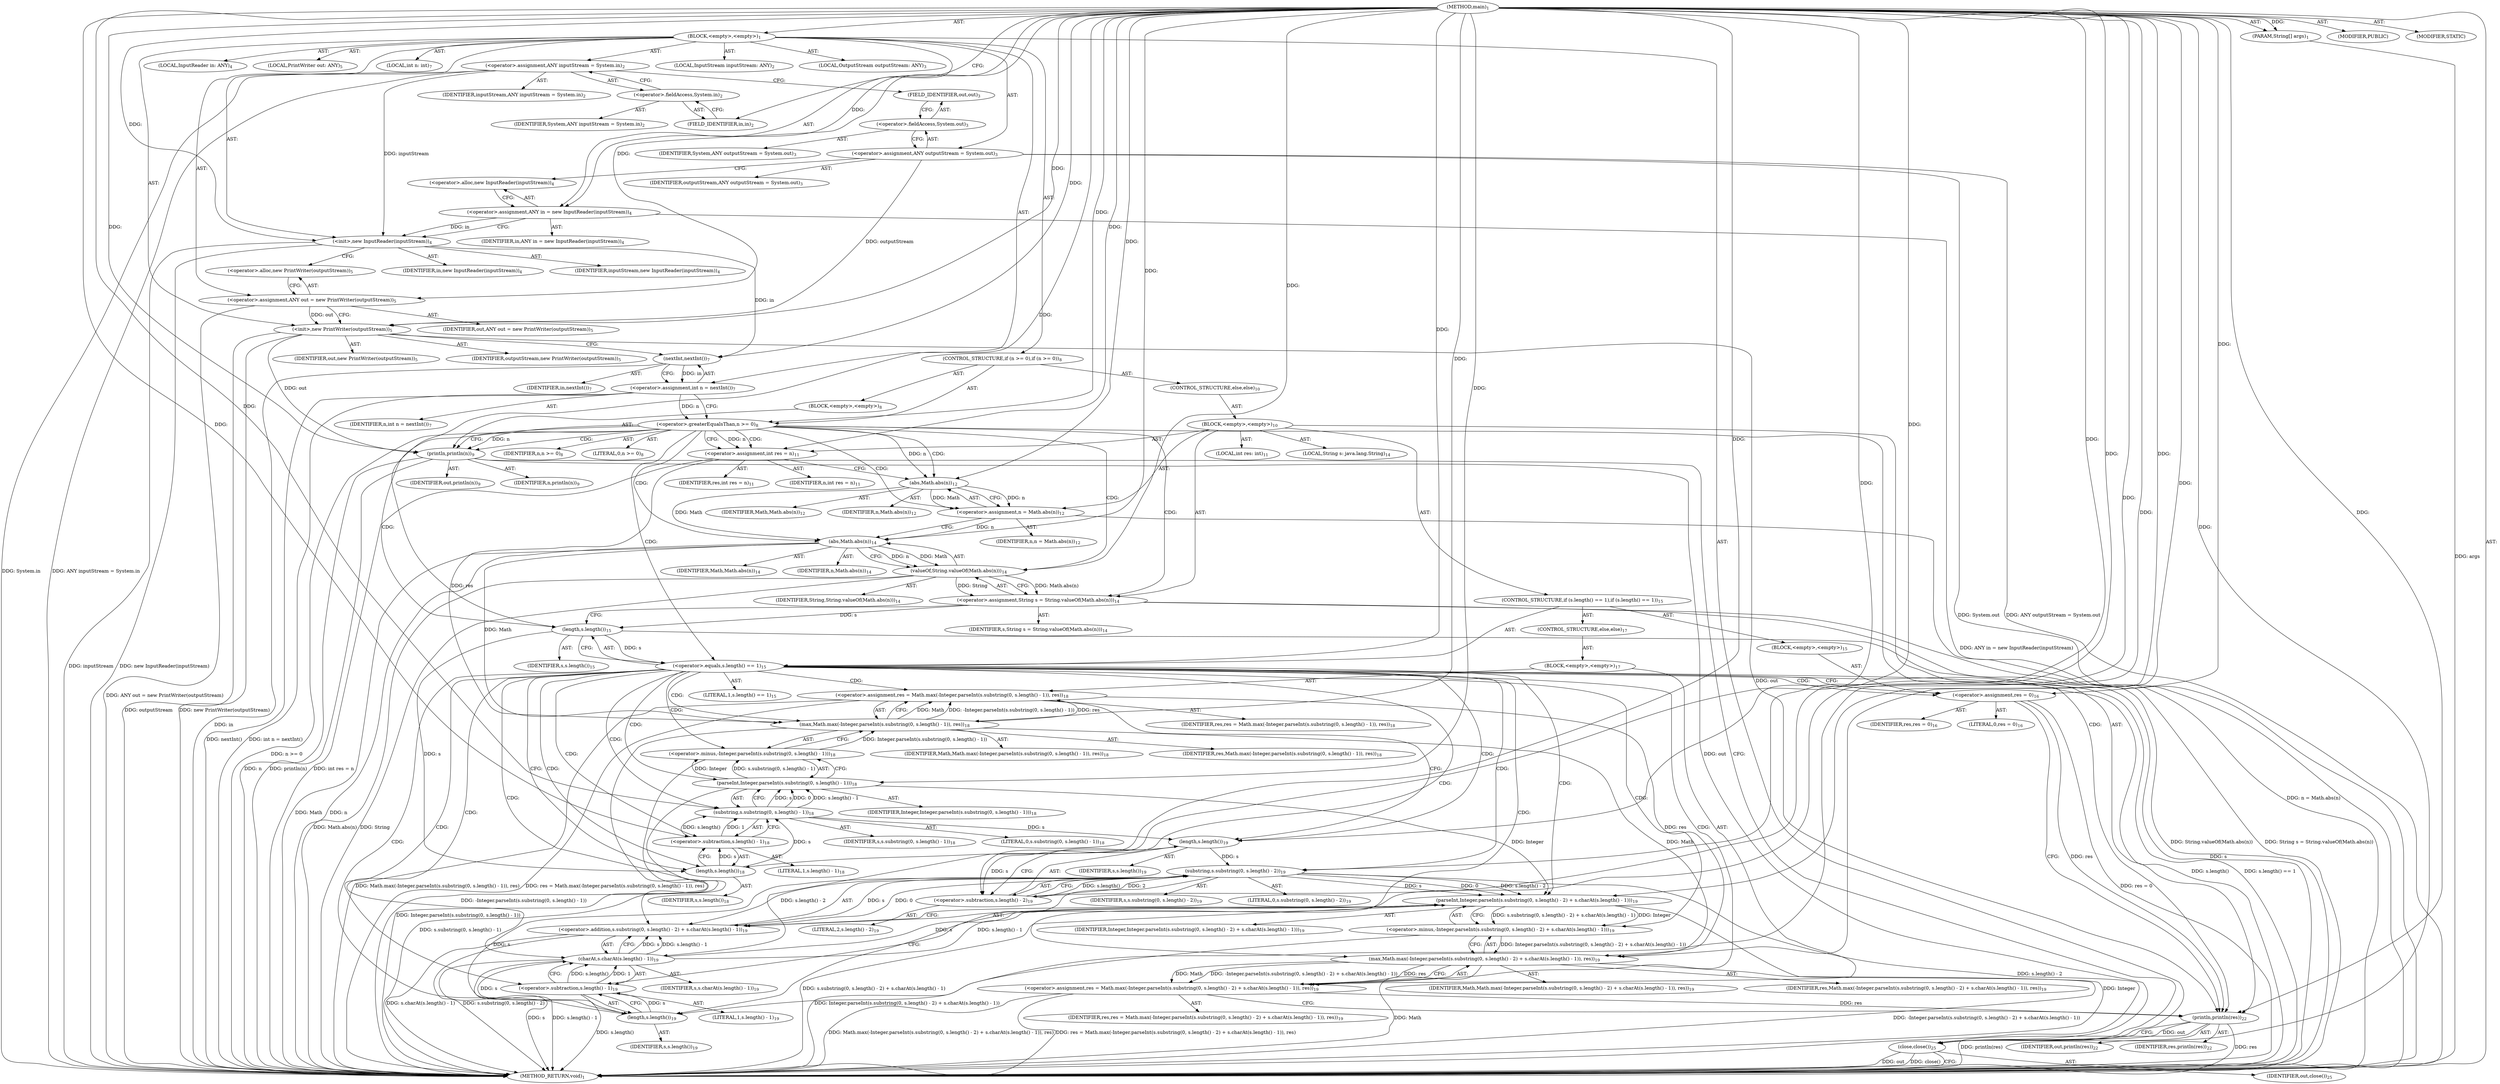 digraph "main" {  
"21" [label = <(METHOD,main)<SUB>1</SUB>> ]
"22" [label = <(PARAM,String[] args)<SUB>1</SUB>> ]
"23" [label = <(BLOCK,&lt;empty&gt;,&lt;empty&gt;)<SUB>1</SUB>> ]
"24" [label = <(LOCAL,InputStream inputStream: ANY)<SUB>2</SUB>> ]
"25" [label = <(&lt;operator&gt;.assignment,ANY inputStream = System.in)<SUB>2</SUB>> ]
"26" [label = <(IDENTIFIER,inputStream,ANY inputStream = System.in)<SUB>2</SUB>> ]
"27" [label = <(&lt;operator&gt;.fieldAccess,System.in)<SUB>2</SUB>> ]
"28" [label = <(IDENTIFIER,System,ANY inputStream = System.in)<SUB>2</SUB>> ]
"29" [label = <(FIELD_IDENTIFIER,in,in)<SUB>2</SUB>> ]
"30" [label = <(LOCAL,OutputStream outputStream: ANY)<SUB>3</SUB>> ]
"31" [label = <(&lt;operator&gt;.assignment,ANY outputStream = System.out)<SUB>3</SUB>> ]
"32" [label = <(IDENTIFIER,outputStream,ANY outputStream = System.out)<SUB>3</SUB>> ]
"33" [label = <(&lt;operator&gt;.fieldAccess,System.out)<SUB>3</SUB>> ]
"34" [label = <(IDENTIFIER,System,ANY outputStream = System.out)<SUB>3</SUB>> ]
"35" [label = <(FIELD_IDENTIFIER,out,out)<SUB>3</SUB>> ]
"4" [label = <(LOCAL,InputReader in: ANY)<SUB>4</SUB>> ]
"36" [label = <(&lt;operator&gt;.assignment,ANY in = new InputReader(inputStream))<SUB>4</SUB>> ]
"37" [label = <(IDENTIFIER,in,ANY in = new InputReader(inputStream))<SUB>4</SUB>> ]
"38" [label = <(&lt;operator&gt;.alloc,new InputReader(inputStream))<SUB>4</SUB>> ]
"39" [label = <(&lt;init&gt;,new InputReader(inputStream))<SUB>4</SUB>> ]
"3" [label = <(IDENTIFIER,in,new InputReader(inputStream))<SUB>4</SUB>> ]
"40" [label = <(IDENTIFIER,inputStream,new InputReader(inputStream))<SUB>4</SUB>> ]
"6" [label = <(LOCAL,PrintWriter out: ANY)<SUB>5</SUB>> ]
"41" [label = <(&lt;operator&gt;.assignment,ANY out = new PrintWriter(outputStream))<SUB>5</SUB>> ]
"42" [label = <(IDENTIFIER,out,ANY out = new PrintWriter(outputStream))<SUB>5</SUB>> ]
"43" [label = <(&lt;operator&gt;.alloc,new PrintWriter(outputStream))<SUB>5</SUB>> ]
"44" [label = <(&lt;init&gt;,new PrintWriter(outputStream))<SUB>5</SUB>> ]
"5" [label = <(IDENTIFIER,out,new PrintWriter(outputStream))<SUB>5</SUB>> ]
"45" [label = <(IDENTIFIER,outputStream,new PrintWriter(outputStream))<SUB>5</SUB>> ]
"46" [label = <(LOCAL,int n: int)<SUB>7</SUB>> ]
"47" [label = <(&lt;operator&gt;.assignment,int n = nextInt())<SUB>7</SUB>> ]
"48" [label = <(IDENTIFIER,n,int n = nextInt())<SUB>7</SUB>> ]
"49" [label = <(nextInt,nextInt())<SUB>7</SUB>> ]
"50" [label = <(IDENTIFIER,in,nextInt())<SUB>7</SUB>> ]
"51" [label = <(CONTROL_STRUCTURE,if (n &gt;= 0),if (n &gt;= 0))<SUB>8</SUB>> ]
"52" [label = <(&lt;operator&gt;.greaterEqualsThan,n &gt;= 0)<SUB>8</SUB>> ]
"53" [label = <(IDENTIFIER,n,n &gt;= 0)<SUB>8</SUB>> ]
"54" [label = <(LITERAL,0,n &gt;= 0)<SUB>8</SUB>> ]
"55" [label = <(BLOCK,&lt;empty&gt;,&lt;empty&gt;)<SUB>8</SUB>> ]
"56" [label = <(println,println(n))<SUB>9</SUB>> ]
"57" [label = <(IDENTIFIER,out,println(n))<SUB>9</SUB>> ]
"58" [label = <(IDENTIFIER,n,println(n))<SUB>9</SUB>> ]
"59" [label = <(CONTROL_STRUCTURE,else,else)<SUB>10</SUB>> ]
"60" [label = <(BLOCK,&lt;empty&gt;,&lt;empty&gt;)<SUB>10</SUB>> ]
"61" [label = <(LOCAL,int res: int)<SUB>11</SUB>> ]
"62" [label = <(&lt;operator&gt;.assignment,int res = n)<SUB>11</SUB>> ]
"63" [label = <(IDENTIFIER,res,int res = n)<SUB>11</SUB>> ]
"64" [label = <(IDENTIFIER,n,int res = n)<SUB>11</SUB>> ]
"65" [label = <(&lt;operator&gt;.assignment,n = Math.abs(n))<SUB>12</SUB>> ]
"66" [label = <(IDENTIFIER,n,n = Math.abs(n))<SUB>12</SUB>> ]
"67" [label = <(abs,Math.abs(n))<SUB>12</SUB>> ]
"68" [label = <(IDENTIFIER,Math,Math.abs(n))<SUB>12</SUB>> ]
"69" [label = <(IDENTIFIER,n,Math.abs(n))<SUB>12</SUB>> ]
"70" [label = <(LOCAL,String s: java.lang.String)<SUB>14</SUB>> ]
"71" [label = <(&lt;operator&gt;.assignment,String s = String.valueOf(Math.abs(n)))<SUB>14</SUB>> ]
"72" [label = <(IDENTIFIER,s,String s = String.valueOf(Math.abs(n)))<SUB>14</SUB>> ]
"73" [label = <(valueOf,String.valueOf(Math.abs(n)))<SUB>14</SUB>> ]
"74" [label = <(IDENTIFIER,String,String.valueOf(Math.abs(n)))<SUB>14</SUB>> ]
"75" [label = <(abs,Math.abs(n))<SUB>14</SUB>> ]
"76" [label = <(IDENTIFIER,Math,Math.abs(n))<SUB>14</SUB>> ]
"77" [label = <(IDENTIFIER,n,Math.abs(n))<SUB>14</SUB>> ]
"78" [label = <(CONTROL_STRUCTURE,if (s.length() == 1),if (s.length() == 1))<SUB>15</SUB>> ]
"79" [label = <(&lt;operator&gt;.equals,s.length() == 1)<SUB>15</SUB>> ]
"80" [label = <(length,s.length())<SUB>15</SUB>> ]
"81" [label = <(IDENTIFIER,s,s.length())<SUB>15</SUB>> ]
"82" [label = <(LITERAL,1,s.length() == 1)<SUB>15</SUB>> ]
"83" [label = <(BLOCK,&lt;empty&gt;,&lt;empty&gt;)<SUB>15</SUB>> ]
"84" [label = <(&lt;operator&gt;.assignment,res = 0)<SUB>16</SUB>> ]
"85" [label = <(IDENTIFIER,res,res = 0)<SUB>16</SUB>> ]
"86" [label = <(LITERAL,0,res = 0)<SUB>16</SUB>> ]
"87" [label = <(CONTROL_STRUCTURE,else,else)<SUB>17</SUB>> ]
"88" [label = <(BLOCK,&lt;empty&gt;,&lt;empty&gt;)<SUB>17</SUB>> ]
"89" [label = <(&lt;operator&gt;.assignment,res = Math.max(-Integer.parseInt(s.substring(0, s.length() - 1)), res))<SUB>18</SUB>> ]
"90" [label = <(IDENTIFIER,res,res = Math.max(-Integer.parseInt(s.substring(0, s.length() - 1)), res))<SUB>18</SUB>> ]
"91" [label = <(max,Math.max(-Integer.parseInt(s.substring(0, s.length() - 1)), res))<SUB>18</SUB>> ]
"92" [label = <(IDENTIFIER,Math,Math.max(-Integer.parseInt(s.substring(0, s.length() - 1)), res))<SUB>18</SUB>> ]
"93" [label = <(&lt;operator&gt;.minus,-Integer.parseInt(s.substring(0, s.length() - 1)))<SUB>18</SUB>> ]
"94" [label = <(parseInt,Integer.parseInt(s.substring(0, s.length() - 1)))<SUB>18</SUB>> ]
"95" [label = <(IDENTIFIER,Integer,Integer.parseInt(s.substring(0, s.length() - 1)))<SUB>18</SUB>> ]
"96" [label = <(substring,s.substring(0, s.length() - 1))<SUB>18</SUB>> ]
"97" [label = <(IDENTIFIER,s,s.substring(0, s.length() - 1))<SUB>18</SUB>> ]
"98" [label = <(LITERAL,0,s.substring(0, s.length() - 1))<SUB>18</SUB>> ]
"99" [label = <(&lt;operator&gt;.subtraction,s.length() - 1)<SUB>18</SUB>> ]
"100" [label = <(length,s.length())<SUB>18</SUB>> ]
"101" [label = <(IDENTIFIER,s,s.length())<SUB>18</SUB>> ]
"102" [label = <(LITERAL,1,s.length() - 1)<SUB>18</SUB>> ]
"103" [label = <(IDENTIFIER,res,Math.max(-Integer.parseInt(s.substring(0, s.length() - 1)), res))<SUB>18</SUB>> ]
"104" [label = <(&lt;operator&gt;.assignment,res = Math.max(-Integer.parseInt(s.substring(0, s.length() - 2) + s.charAt(s.length() - 1)), res))<SUB>19</SUB>> ]
"105" [label = <(IDENTIFIER,res,res = Math.max(-Integer.parseInt(s.substring(0, s.length() - 2) + s.charAt(s.length() - 1)), res))<SUB>19</SUB>> ]
"106" [label = <(max,Math.max(-Integer.parseInt(s.substring(0, s.length() - 2) + s.charAt(s.length() - 1)), res))<SUB>19</SUB>> ]
"107" [label = <(IDENTIFIER,Math,Math.max(-Integer.parseInt(s.substring(0, s.length() - 2) + s.charAt(s.length() - 1)), res))<SUB>19</SUB>> ]
"108" [label = <(&lt;operator&gt;.minus,-Integer.parseInt(s.substring(0, s.length() - 2) + s.charAt(s.length() - 1)))<SUB>19</SUB>> ]
"109" [label = <(parseInt,Integer.parseInt(s.substring(0, s.length() - 2) + s.charAt(s.length() - 1)))<SUB>19</SUB>> ]
"110" [label = <(IDENTIFIER,Integer,Integer.parseInt(s.substring(0, s.length() - 2) + s.charAt(s.length() - 1)))<SUB>19</SUB>> ]
"111" [label = <(&lt;operator&gt;.addition,s.substring(0, s.length() - 2) + s.charAt(s.length() - 1))<SUB>19</SUB>> ]
"112" [label = <(substring,s.substring(0, s.length() - 2))<SUB>19</SUB>> ]
"113" [label = <(IDENTIFIER,s,s.substring(0, s.length() - 2))<SUB>19</SUB>> ]
"114" [label = <(LITERAL,0,s.substring(0, s.length() - 2))<SUB>19</SUB>> ]
"115" [label = <(&lt;operator&gt;.subtraction,s.length() - 2)<SUB>19</SUB>> ]
"116" [label = <(length,s.length())<SUB>19</SUB>> ]
"117" [label = <(IDENTIFIER,s,s.length())<SUB>19</SUB>> ]
"118" [label = <(LITERAL,2,s.length() - 2)<SUB>19</SUB>> ]
"119" [label = <(charAt,s.charAt(s.length() - 1))<SUB>19</SUB>> ]
"120" [label = <(IDENTIFIER,s,s.charAt(s.length() - 1))<SUB>19</SUB>> ]
"121" [label = <(&lt;operator&gt;.subtraction,s.length() - 1)<SUB>19</SUB>> ]
"122" [label = <(length,s.length())<SUB>19</SUB>> ]
"123" [label = <(IDENTIFIER,s,s.length())<SUB>19</SUB>> ]
"124" [label = <(LITERAL,1,s.length() - 1)<SUB>19</SUB>> ]
"125" [label = <(IDENTIFIER,res,Math.max(-Integer.parseInt(s.substring(0, s.length() - 2) + s.charAt(s.length() - 1)), res))<SUB>19</SUB>> ]
"126" [label = <(println,println(res))<SUB>22</SUB>> ]
"127" [label = <(IDENTIFIER,out,println(res))<SUB>22</SUB>> ]
"128" [label = <(IDENTIFIER,res,println(res))<SUB>22</SUB>> ]
"129" [label = <(close,close())<SUB>25</SUB>> ]
"130" [label = <(IDENTIFIER,out,close())<SUB>25</SUB>> ]
"131" [label = <(MODIFIER,PUBLIC)> ]
"132" [label = <(MODIFIER,STATIC)> ]
"133" [label = <(METHOD_RETURN,void)<SUB>1</SUB>> ]
  "21" -> "22"  [ label = "AST: "] 
  "21" -> "23"  [ label = "AST: "] 
  "21" -> "131"  [ label = "AST: "] 
  "21" -> "132"  [ label = "AST: "] 
  "21" -> "133"  [ label = "AST: "] 
  "23" -> "24"  [ label = "AST: "] 
  "23" -> "25"  [ label = "AST: "] 
  "23" -> "30"  [ label = "AST: "] 
  "23" -> "31"  [ label = "AST: "] 
  "23" -> "4"  [ label = "AST: "] 
  "23" -> "36"  [ label = "AST: "] 
  "23" -> "39"  [ label = "AST: "] 
  "23" -> "6"  [ label = "AST: "] 
  "23" -> "41"  [ label = "AST: "] 
  "23" -> "44"  [ label = "AST: "] 
  "23" -> "46"  [ label = "AST: "] 
  "23" -> "47"  [ label = "AST: "] 
  "23" -> "51"  [ label = "AST: "] 
  "23" -> "129"  [ label = "AST: "] 
  "25" -> "26"  [ label = "AST: "] 
  "25" -> "27"  [ label = "AST: "] 
  "27" -> "28"  [ label = "AST: "] 
  "27" -> "29"  [ label = "AST: "] 
  "31" -> "32"  [ label = "AST: "] 
  "31" -> "33"  [ label = "AST: "] 
  "33" -> "34"  [ label = "AST: "] 
  "33" -> "35"  [ label = "AST: "] 
  "36" -> "37"  [ label = "AST: "] 
  "36" -> "38"  [ label = "AST: "] 
  "39" -> "3"  [ label = "AST: "] 
  "39" -> "40"  [ label = "AST: "] 
  "41" -> "42"  [ label = "AST: "] 
  "41" -> "43"  [ label = "AST: "] 
  "44" -> "5"  [ label = "AST: "] 
  "44" -> "45"  [ label = "AST: "] 
  "47" -> "48"  [ label = "AST: "] 
  "47" -> "49"  [ label = "AST: "] 
  "49" -> "50"  [ label = "AST: "] 
  "51" -> "52"  [ label = "AST: "] 
  "51" -> "55"  [ label = "AST: "] 
  "51" -> "59"  [ label = "AST: "] 
  "52" -> "53"  [ label = "AST: "] 
  "52" -> "54"  [ label = "AST: "] 
  "55" -> "56"  [ label = "AST: "] 
  "56" -> "57"  [ label = "AST: "] 
  "56" -> "58"  [ label = "AST: "] 
  "59" -> "60"  [ label = "AST: "] 
  "60" -> "61"  [ label = "AST: "] 
  "60" -> "62"  [ label = "AST: "] 
  "60" -> "65"  [ label = "AST: "] 
  "60" -> "70"  [ label = "AST: "] 
  "60" -> "71"  [ label = "AST: "] 
  "60" -> "78"  [ label = "AST: "] 
  "60" -> "126"  [ label = "AST: "] 
  "62" -> "63"  [ label = "AST: "] 
  "62" -> "64"  [ label = "AST: "] 
  "65" -> "66"  [ label = "AST: "] 
  "65" -> "67"  [ label = "AST: "] 
  "67" -> "68"  [ label = "AST: "] 
  "67" -> "69"  [ label = "AST: "] 
  "71" -> "72"  [ label = "AST: "] 
  "71" -> "73"  [ label = "AST: "] 
  "73" -> "74"  [ label = "AST: "] 
  "73" -> "75"  [ label = "AST: "] 
  "75" -> "76"  [ label = "AST: "] 
  "75" -> "77"  [ label = "AST: "] 
  "78" -> "79"  [ label = "AST: "] 
  "78" -> "83"  [ label = "AST: "] 
  "78" -> "87"  [ label = "AST: "] 
  "79" -> "80"  [ label = "AST: "] 
  "79" -> "82"  [ label = "AST: "] 
  "80" -> "81"  [ label = "AST: "] 
  "83" -> "84"  [ label = "AST: "] 
  "84" -> "85"  [ label = "AST: "] 
  "84" -> "86"  [ label = "AST: "] 
  "87" -> "88"  [ label = "AST: "] 
  "88" -> "89"  [ label = "AST: "] 
  "88" -> "104"  [ label = "AST: "] 
  "89" -> "90"  [ label = "AST: "] 
  "89" -> "91"  [ label = "AST: "] 
  "91" -> "92"  [ label = "AST: "] 
  "91" -> "93"  [ label = "AST: "] 
  "91" -> "103"  [ label = "AST: "] 
  "93" -> "94"  [ label = "AST: "] 
  "94" -> "95"  [ label = "AST: "] 
  "94" -> "96"  [ label = "AST: "] 
  "96" -> "97"  [ label = "AST: "] 
  "96" -> "98"  [ label = "AST: "] 
  "96" -> "99"  [ label = "AST: "] 
  "99" -> "100"  [ label = "AST: "] 
  "99" -> "102"  [ label = "AST: "] 
  "100" -> "101"  [ label = "AST: "] 
  "104" -> "105"  [ label = "AST: "] 
  "104" -> "106"  [ label = "AST: "] 
  "106" -> "107"  [ label = "AST: "] 
  "106" -> "108"  [ label = "AST: "] 
  "106" -> "125"  [ label = "AST: "] 
  "108" -> "109"  [ label = "AST: "] 
  "109" -> "110"  [ label = "AST: "] 
  "109" -> "111"  [ label = "AST: "] 
  "111" -> "112"  [ label = "AST: "] 
  "111" -> "119"  [ label = "AST: "] 
  "112" -> "113"  [ label = "AST: "] 
  "112" -> "114"  [ label = "AST: "] 
  "112" -> "115"  [ label = "AST: "] 
  "115" -> "116"  [ label = "AST: "] 
  "115" -> "118"  [ label = "AST: "] 
  "116" -> "117"  [ label = "AST: "] 
  "119" -> "120"  [ label = "AST: "] 
  "119" -> "121"  [ label = "AST: "] 
  "121" -> "122"  [ label = "AST: "] 
  "121" -> "124"  [ label = "AST: "] 
  "122" -> "123"  [ label = "AST: "] 
  "126" -> "127"  [ label = "AST: "] 
  "126" -> "128"  [ label = "AST: "] 
  "129" -> "130"  [ label = "AST: "] 
  "25" -> "35"  [ label = "CFG: "] 
  "31" -> "38"  [ label = "CFG: "] 
  "36" -> "39"  [ label = "CFG: "] 
  "39" -> "43"  [ label = "CFG: "] 
  "41" -> "44"  [ label = "CFG: "] 
  "44" -> "49"  [ label = "CFG: "] 
  "47" -> "52"  [ label = "CFG: "] 
  "129" -> "133"  [ label = "CFG: "] 
  "27" -> "25"  [ label = "CFG: "] 
  "33" -> "31"  [ label = "CFG: "] 
  "38" -> "36"  [ label = "CFG: "] 
  "43" -> "41"  [ label = "CFG: "] 
  "49" -> "47"  [ label = "CFG: "] 
  "52" -> "56"  [ label = "CFG: "] 
  "52" -> "62"  [ label = "CFG: "] 
  "29" -> "27"  [ label = "CFG: "] 
  "35" -> "33"  [ label = "CFG: "] 
  "56" -> "129"  [ label = "CFG: "] 
  "62" -> "67"  [ label = "CFG: "] 
  "65" -> "75"  [ label = "CFG: "] 
  "71" -> "80"  [ label = "CFG: "] 
  "126" -> "129"  [ label = "CFG: "] 
  "67" -> "65"  [ label = "CFG: "] 
  "73" -> "71"  [ label = "CFG: "] 
  "79" -> "84"  [ label = "CFG: "] 
  "79" -> "100"  [ label = "CFG: "] 
  "75" -> "73"  [ label = "CFG: "] 
  "80" -> "79"  [ label = "CFG: "] 
  "84" -> "126"  [ label = "CFG: "] 
  "89" -> "116"  [ label = "CFG: "] 
  "104" -> "126"  [ label = "CFG: "] 
  "91" -> "89"  [ label = "CFG: "] 
  "106" -> "104"  [ label = "CFG: "] 
  "93" -> "91"  [ label = "CFG: "] 
  "108" -> "106"  [ label = "CFG: "] 
  "94" -> "93"  [ label = "CFG: "] 
  "109" -> "108"  [ label = "CFG: "] 
  "96" -> "94"  [ label = "CFG: "] 
  "111" -> "109"  [ label = "CFG: "] 
  "99" -> "96"  [ label = "CFG: "] 
  "112" -> "122"  [ label = "CFG: "] 
  "119" -> "111"  [ label = "CFG: "] 
  "100" -> "99"  [ label = "CFG: "] 
  "115" -> "112"  [ label = "CFG: "] 
  "121" -> "119"  [ label = "CFG: "] 
  "116" -> "115"  [ label = "CFG: "] 
  "122" -> "121"  [ label = "CFG: "] 
  "21" -> "29"  [ label = "CFG: "] 
  "22" -> "133"  [ label = "DDG: args"] 
  "25" -> "133"  [ label = "DDG: System.in"] 
  "25" -> "133"  [ label = "DDG: ANY inputStream = System.in"] 
  "31" -> "133"  [ label = "DDG: System.out"] 
  "31" -> "133"  [ label = "DDG: ANY outputStream = System.out"] 
  "36" -> "133"  [ label = "DDG: ANY in = new InputReader(inputStream)"] 
  "39" -> "133"  [ label = "DDG: inputStream"] 
  "39" -> "133"  [ label = "DDG: new InputReader(inputStream)"] 
  "41" -> "133"  [ label = "DDG: ANY out = new PrintWriter(outputStream)"] 
  "44" -> "133"  [ label = "DDG: outputStream"] 
  "44" -> "133"  [ label = "DDG: new PrintWriter(outputStream)"] 
  "49" -> "133"  [ label = "DDG: in"] 
  "47" -> "133"  [ label = "DDG: nextInt()"] 
  "47" -> "133"  [ label = "DDG: int n = nextInt()"] 
  "52" -> "133"  [ label = "DDG: n &gt;= 0"] 
  "62" -> "133"  [ label = "DDG: int res = n"] 
  "65" -> "133"  [ label = "DDG: n = Math.abs(n)"] 
  "75" -> "133"  [ label = "DDG: Math"] 
  "75" -> "133"  [ label = "DDG: n"] 
  "73" -> "133"  [ label = "DDG: Math.abs(n)"] 
  "71" -> "133"  [ label = "DDG: String.valueOf(Math.abs(n))"] 
  "71" -> "133"  [ label = "DDG: String s = String.valueOf(Math.abs(n))"] 
  "80" -> "133"  [ label = "DDG: s"] 
  "79" -> "133"  [ label = "DDG: s.length()"] 
  "79" -> "133"  [ label = "DDG: s.length() == 1"] 
  "94" -> "133"  [ label = "DDG: s.substring(0, s.length() - 1)"] 
  "93" -> "133"  [ label = "DDG: Integer.parseInt(s.substring(0, s.length() - 1))"] 
  "91" -> "133"  [ label = "DDG: -Integer.parseInt(s.substring(0, s.length() - 1))"] 
  "89" -> "133"  [ label = "DDG: Math.max(-Integer.parseInt(s.substring(0, s.length() - 1)), res)"] 
  "89" -> "133"  [ label = "DDG: res = Math.max(-Integer.parseInt(s.substring(0, s.length() - 1)), res)"] 
  "106" -> "133"  [ label = "DDG: Math"] 
  "109" -> "133"  [ label = "DDG: Integer"] 
  "112" -> "133"  [ label = "DDG: s.length() - 2"] 
  "111" -> "133"  [ label = "DDG: s.substring(0, s.length() - 2)"] 
  "119" -> "133"  [ label = "DDG: s"] 
  "121" -> "133"  [ label = "DDG: s.length()"] 
  "119" -> "133"  [ label = "DDG: s.length() - 1"] 
  "111" -> "133"  [ label = "DDG: s.charAt(s.length() - 1)"] 
  "109" -> "133"  [ label = "DDG: s.substring(0, s.length() - 2) + s.charAt(s.length() - 1)"] 
  "108" -> "133"  [ label = "DDG: Integer.parseInt(s.substring(0, s.length() - 2) + s.charAt(s.length() - 1))"] 
  "106" -> "133"  [ label = "DDG: -Integer.parseInt(s.substring(0, s.length() - 2) + s.charAt(s.length() - 1))"] 
  "104" -> "133"  [ label = "DDG: Math.max(-Integer.parseInt(s.substring(0, s.length() - 2) + s.charAt(s.length() - 1)), res)"] 
  "104" -> "133"  [ label = "DDG: res = Math.max(-Integer.parseInt(s.substring(0, s.length() - 2) + s.charAt(s.length() - 1)), res)"] 
  "84" -> "133"  [ label = "DDG: res = 0"] 
  "126" -> "133"  [ label = "DDG: res"] 
  "126" -> "133"  [ label = "DDG: println(res)"] 
  "56" -> "133"  [ label = "DDG: n"] 
  "56" -> "133"  [ label = "DDG: println(n)"] 
  "129" -> "133"  [ label = "DDG: out"] 
  "129" -> "133"  [ label = "DDG: close()"] 
  "73" -> "133"  [ label = "DDG: String"] 
  "21" -> "22"  [ label = "DDG: "] 
  "21" -> "36"  [ label = "DDG: "] 
  "21" -> "41"  [ label = "DDG: "] 
  "49" -> "47"  [ label = "DDG: in"] 
  "36" -> "39"  [ label = "DDG: in"] 
  "21" -> "39"  [ label = "DDG: "] 
  "25" -> "39"  [ label = "DDG: inputStream"] 
  "41" -> "44"  [ label = "DDG: out"] 
  "21" -> "44"  [ label = "DDG: "] 
  "31" -> "44"  [ label = "DDG: outputStream"] 
  "126" -> "129"  [ label = "DDG: out"] 
  "56" -> "129"  [ label = "DDG: out"] 
  "21" -> "129"  [ label = "DDG: "] 
  "39" -> "49"  [ label = "DDG: in"] 
  "21" -> "49"  [ label = "DDG: "] 
  "47" -> "52"  [ label = "DDG: n"] 
  "21" -> "52"  [ label = "DDG: "] 
  "44" -> "56"  [ label = "DDG: out"] 
  "21" -> "56"  [ label = "DDG: "] 
  "52" -> "56"  [ label = "DDG: n"] 
  "52" -> "62"  [ label = "DDG: n"] 
  "21" -> "62"  [ label = "DDG: "] 
  "67" -> "65"  [ label = "DDG: Math"] 
  "67" -> "65"  [ label = "DDG: n"] 
  "73" -> "71"  [ label = "DDG: String"] 
  "73" -> "71"  [ label = "DDG: Math.abs(n)"] 
  "44" -> "126"  [ label = "DDG: out"] 
  "21" -> "126"  [ label = "DDG: "] 
  "104" -> "126"  [ label = "DDG: res"] 
  "84" -> "126"  [ label = "DDG: res"] 
  "21" -> "67"  [ label = "DDG: "] 
  "52" -> "67"  [ label = "DDG: n"] 
  "21" -> "73"  [ label = "DDG: "] 
  "75" -> "73"  [ label = "DDG: Math"] 
  "75" -> "73"  [ label = "DDG: n"] 
  "80" -> "79"  [ label = "DDG: s"] 
  "21" -> "79"  [ label = "DDG: "] 
  "21" -> "84"  [ label = "DDG: "] 
  "67" -> "75"  [ label = "DDG: Math"] 
  "21" -> "75"  [ label = "DDG: "] 
  "65" -> "75"  [ label = "DDG: n"] 
  "71" -> "80"  [ label = "DDG: s"] 
  "21" -> "80"  [ label = "DDG: "] 
  "91" -> "89"  [ label = "DDG: Math"] 
  "91" -> "89"  [ label = "DDG: -Integer.parseInt(s.substring(0, s.length() - 1))"] 
  "91" -> "89"  [ label = "DDG: res"] 
  "106" -> "104"  [ label = "DDG: Math"] 
  "106" -> "104"  [ label = "DDG: -Integer.parseInt(s.substring(0, s.length() - 2) + s.charAt(s.length() - 1))"] 
  "106" -> "104"  [ label = "DDG: res"] 
  "75" -> "91"  [ label = "DDG: Math"] 
  "21" -> "91"  [ label = "DDG: "] 
  "93" -> "91"  [ label = "DDG: Integer.parseInt(s.substring(0, s.length() - 1))"] 
  "62" -> "91"  [ label = "DDG: res"] 
  "91" -> "106"  [ label = "DDG: Math"] 
  "21" -> "106"  [ label = "DDG: "] 
  "108" -> "106"  [ label = "DDG: Integer.parseInt(s.substring(0, s.length() - 2) + s.charAt(s.length() - 1))"] 
  "89" -> "106"  [ label = "DDG: res"] 
  "94" -> "93"  [ label = "DDG: Integer"] 
  "94" -> "93"  [ label = "DDG: s.substring(0, s.length() - 1)"] 
  "109" -> "108"  [ label = "DDG: Integer"] 
  "109" -> "108"  [ label = "DDG: s.substring(0, s.length() - 2) + s.charAt(s.length() - 1)"] 
  "21" -> "94"  [ label = "DDG: "] 
  "96" -> "94"  [ label = "DDG: s"] 
  "96" -> "94"  [ label = "DDG: 0"] 
  "96" -> "94"  [ label = "DDG: s.length() - 1"] 
  "94" -> "109"  [ label = "DDG: Integer"] 
  "21" -> "109"  [ label = "DDG: "] 
  "112" -> "109"  [ label = "DDG: s"] 
  "112" -> "109"  [ label = "DDG: 0"] 
  "112" -> "109"  [ label = "DDG: s.length() - 2"] 
  "119" -> "109"  [ label = "DDG: s"] 
  "119" -> "109"  [ label = "DDG: s.length() - 1"] 
  "100" -> "96"  [ label = "DDG: s"] 
  "21" -> "96"  [ label = "DDG: "] 
  "99" -> "96"  [ label = "DDG: s.length()"] 
  "99" -> "96"  [ label = "DDG: 1"] 
  "112" -> "111"  [ label = "DDG: s"] 
  "112" -> "111"  [ label = "DDG: 0"] 
  "112" -> "111"  [ label = "DDG: s.length() - 2"] 
  "119" -> "111"  [ label = "DDG: s"] 
  "119" -> "111"  [ label = "DDG: s.length() - 1"] 
  "100" -> "99"  [ label = "DDG: s"] 
  "21" -> "99"  [ label = "DDG: "] 
  "116" -> "112"  [ label = "DDG: s"] 
  "21" -> "112"  [ label = "DDG: "] 
  "115" -> "112"  [ label = "DDG: s.length()"] 
  "115" -> "112"  [ label = "DDG: 2"] 
  "122" -> "119"  [ label = "DDG: s"] 
  "21" -> "119"  [ label = "DDG: "] 
  "121" -> "119"  [ label = "DDG: s.length()"] 
  "121" -> "119"  [ label = "DDG: 1"] 
  "80" -> "100"  [ label = "DDG: s"] 
  "21" -> "100"  [ label = "DDG: "] 
  "116" -> "115"  [ label = "DDG: s"] 
  "21" -> "115"  [ label = "DDG: "] 
  "122" -> "121"  [ label = "DDG: s"] 
  "21" -> "121"  [ label = "DDG: "] 
  "96" -> "116"  [ label = "DDG: s"] 
  "21" -> "116"  [ label = "DDG: "] 
  "112" -> "122"  [ label = "DDG: s"] 
  "21" -> "122"  [ label = "DDG: "] 
  "52" -> "73"  [ label = "CDG: "] 
  "52" -> "75"  [ label = "CDG: "] 
  "52" -> "56"  [ label = "CDG: "] 
  "52" -> "67"  [ label = "CDG: "] 
  "52" -> "65"  [ label = "CDG: "] 
  "52" -> "126"  [ label = "CDG: "] 
  "52" -> "79"  [ label = "CDG: "] 
  "52" -> "80"  [ label = "CDG: "] 
  "52" -> "71"  [ label = "CDG: "] 
  "52" -> "62"  [ label = "CDG: "] 
  "79" -> "94"  [ label = "CDG: "] 
  "79" -> "115"  [ label = "CDG: "] 
  "79" -> "96"  [ label = "CDG: "] 
  "79" -> "89"  [ label = "CDG: "] 
  "79" -> "116"  [ label = "CDG: "] 
  "79" -> "122"  [ label = "CDG: "] 
  "79" -> "99"  [ label = "CDG: "] 
  "79" -> "84"  [ label = "CDG: "] 
  "79" -> "104"  [ label = "CDG: "] 
  "79" -> "119"  [ label = "CDG: "] 
  "79" -> "121"  [ label = "CDG: "] 
  "79" -> "106"  [ label = "CDG: "] 
  "79" -> "91"  [ label = "CDG: "] 
  "79" -> "112"  [ label = "CDG: "] 
  "79" -> "93"  [ label = "CDG: "] 
  "79" -> "100"  [ label = "CDG: "] 
  "79" -> "108"  [ label = "CDG: "] 
  "79" -> "111"  [ label = "CDG: "] 
  "79" -> "109"  [ label = "CDG: "] 
}
